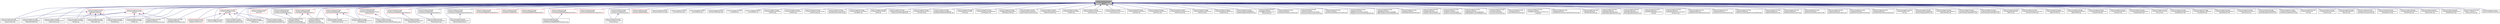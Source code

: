 digraph "/root/scrimmage/scrimmage/include/scrimmage/math/State.h"
{
 // LATEX_PDF_SIZE
  edge [fontname="Helvetica",fontsize="10",labelfontname="Helvetica",labelfontsize="10"];
  node [fontname="Helvetica",fontsize="10",shape=record];
  Node1 [label="/root/scrimmage/scrimmage\l/include/scrimmage/math\l/State.h",height=0.2,width=0.4,color="black", fillcolor="grey75", style="filled", fontcolor="black",tooltip="Brief file description."];
  Node1 -> Node2 [dir="back",color="midnightblue",fontsize="10",style="solid",fontname="Helvetica"];
  Node2 [label="/root/scrimmage/scrimmage\l/include/scrimmage/common\l/Shape.h",height=0.2,width=0.4,color="red", fillcolor="white", style="filled",URL="$Shape_8h.html",tooltip="Brief file description."];
  Node2 -> Node4 [dir="back",color="midnightblue",fontsize="10",style="solid",fontname="Helvetica"];
  Node4 [label="/root/scrimmage/scrimmage\l/src/plugins/autonomy/AvoidEntity\lMS/AvoidEntityMS.cpp",height=0.2,width=0.4,color="black", fillcolor="white", style="filled",URL="$AvoidEntityMS_8cpp.html",tooltip="Brief file description."];
  Node2 -> Node5 [dir="back",color="midnightblue",fontsize="10",style="solid",fontname="Helvetica"];
  Node5 [label="/root/scrimmage/scrimmage\l/src/plugins/autonomy/MotorSchemas\l/MotorSchemas.cpp",height=0.2,width=0.4,color="black", fillcolor="white", style="filled",URL="$MotorSchemas_8cpp.html",tooltip="Brief file description."];
  Node2 -> Node6 [dir="back",color="midnightblue",fontsize="10",style="solid",fontname="Helvetica"];
  Node6 [label="/root/scrimmage/scrimmage\l/src/plugins/autonomy/Straight\l/Straight.cpp",height=0.2,width=0.4,color="black", fillcolor="white", style="filled",URL="$Straight_8cpp.html",tooltip="Brief file description."];
  Node2 -> Node7 [dir="back",color="midnightblue",fontsize="10",style="solid",fontname="Helvetica"];
  Node7 [label="/root/scrimmage/scrimmage\l/src/plugins/autonomy/TrailMS\l/TrailMS.cpp",height=0.2,width=0.4,color="black", fillcolor="white", style="filled",URL="$TrailMS_8cpp.html",tooltip="Brief file description."];
  Node2 -> Node8 [dir="back",color="midnightblue",fontsize="10",style="solid",fontname="Helvetica"];
  Node8 [label="/root/scrimmage/scrimmage\l/src/plugins/interaction\l/BulletCollision/BulletCollision.cpp",height=0.2,width=0.4,color="black", fillcolor="white", style="filled",URL="$BulletCollision_8cpp.html",tooltip="Brief file description."];
  Node2 -> Node9 [dir="back",color="midnightblue",fontsize="10",style="solid",fontname="Helvetica"];
  Node9 [label="/root/scrimmage/scrimmage\l/src/plugins/interaction\l/ROSShapeViz/ROSShapeViz.cpp",height=0.2,width=0.4,color="black", fillcolor="white", style="filled",URL="$ROSShapeViz_8cpp.html",tooltip="Brief file description."];
  Node1 -> Node10 [dir="back",color="midnightblue",fontsize="10",style="solid",fontname="Helvetica"];
  Node10 [label="/root/scrimmage/scrimmage\l/include/scrimmage/common\l/Waypoint.h",height=0.2,width=0.4,color="red", fillcolor="white", style="filled",URL="$Waypoint_8h.html",tooltip="Brief file description."];
  Node10 -> Node11 [dir="back",color="midnightblue",fontsize="10",style="solid",fontname="Helvetica"];
  Node11 [label="/root/scrimmage/scrimmage\l/include/scrimmage/common\l/WaypointListProcessor.h",height=0.2,width=0.4,color="red", fillcolor="white", style="filled",URL="$WaypointListProcessor_8h.html",tooltip="Brief file description."];
  Node10 -> Node24 [dir="back",color="midnightblue",fontsize="10",style="solid",fontname="Helvetica"];
  Node24 [label="/root/scrimmage/scrimmage\l/src/common/Waypoint.cpp",height=0.2,width=0.4,color="black", fillcolor="white", style="filled",URL="$Waypoint_8cpp.html",tooltip="Brief file description."];
  Node10 -> Node22 [dir="back",color="midnightblue",fontsize="10",style="solid",fontname="Helvetica"];
  Node22 [label="/root/scrimmage/scrimmage\l/src/plugins/autonomy/Boundary\lDefense/BoundaryDefense.cpp",height=0.2,width=0.4,color="black", fillcolor="white", style="filled",URL="$BoundaryDefense_8cpp.html",tooltip="Brief file description."];
  Node10 -> Node23 [dir="back",color="midnightblue",fontsize="10",style="solid",fontname="Helvetica"];
  Node23 [label="/root/scrimmage/scrimmage\l/src/plugins/autonomy/TakeFlag\l/TakeFlag.cpp",height=0.2,width=0.4,color="black", fillcolor="white", style="filled",URL="$TakeFlag_8cpp.html",tooltip="Brief file description."];
  Node10 -> Node21 [dir="back",color="midnightblue",fontsize="10",style="solid",fontname="Helvetica"];
  Node21 [label="/root/scrimmage/scrimmage\l/src/plugins/autonomy/Waypoint\lGenerator/WaypointGenerator.cpp",height=0.2,width=0.4,color="black", fillcolor="white", style="filled",URL="$WaypointGenerator_8cpp.html",tooltip="Brief file description."];
  Node1 -> Node11 [dir="back",color="midnightblue",fontsize="10",style="solid",fontname="Helvetica"];
  Node1 -> Node25 [dir="back",color="midnightblue",fontsize="10",style="solid",fontname="Helvetica"];
  Node25 [label="/root/scrimmage/scrimmage\l/include/scrimmage/entity\l/External.h",height=0.2,width=0.4,color="red", fillcolor="white", style="filled",URL="$External_8h.html",tooltip="Brief file description."];
  Node1 -> Node27 [dir="back",color="midnightblue",fontsize="10",style="solid",fontname="Helvetica"];
  Node27 [label="/root/scrimmage/scrimmage\l/include/scrimmage/math\l/StateWithCovariance.h",height=0.2,width=0.4,color="red", fillcolor="white", style="filled",URL="$StateWithCovariance_8h.html",tooltip="Brief file description."];
  Node27 -> Node6 [dir="back",color="midnightblue",fontsize="10",style="solid",fontname="Helvetica"];
  Node27 -> Node29 [dir="back",color="midnightblue",fontsize="10",style="solid",fontname="Helvetica"];
  Node29 [label="/root/scrimmage/scrimmage\l/src/plugins/sensor/NoisyContacts\l/NoisyContacts.cpp",height=0.2,width=0.4,color="black", fillcolor="white", style="filled",URL="$NoisyContacts_8cpp.html",tooltip="Brief file description."];
  Node27 -> Node30 [dir="back",color="midnightblue",fontsize="10",style="solid",fontname="Helvetica"];
  Node30 [label="/root/scrimmage/scrimmage\l/src/plugins/sensor/NoisyState\l/NoisyState.cpp",height=0.2,width=0.4,color="black", fillcolor="white", style="filled",URL="$NoisyState_8cpp.html",tooltip="Brief file description."];
  Node27 -> Node31 [dir="back",color="midnightblue",fontsize="10",style="solid",fontname="Helvetica"];
  Node31 [label="/root/scrimmage/scrimmage\l/src/plugins/sensor/SimpleINS\l/SimpleINS.cpp",height=0.2,width=0.4,color="black", fillcolor="white", style="filled",URL="$SimpleINS_8cpp.html",tooltip="Brief file description."];
  Node1 -> Node32 [dir="back",color="midnightblue",fontsize="10",style="solid",fontname="Helvetica"];
  Node32 [label="/root/scrimmage/scrimmage\l/include/scrimmage/plugins\l/autonomy/ArduPilot/PwmState.h",height=0.2,width=0.4,color="black", fillcolor="white", style="filled",URL="$PwmState_8h.html",tooltip="Brief file description."];
  Node32 -> Node33 [dir="back",color="midnightblue",fontsize="10",style="solid",fontname="Helvetica"];
  Node33 [label="/root/scrimmage/scrimmage\l/src/plugins/controller\l/MultirotorControllerOmega\l/MultirotorControllerOmega.cpp",height=0.2,width=0.4,color="black", fillcolor="white", style="filled",URL="$MultirotorControllerOmega_8cpp.html",tooltip="Brief file description."];
  Node1 -> Node34 [dir="back",color="midnightblue",fontsize="10",style="solid",fontname="Helvetica"];
  Node34 [label="/root/scrimmage/scrimmage\l/include/scrimmage/plugins\l/autonomy/MOOSAutonomy/MOOSNode.h",height=0.2,width=0.4,color="red", fillcolor="white", style="filled",URL="$MOOSNode_8h.html",tooltip="Brief file description."];
  Node34 -> Node36 [dir="back",color="midnightblue",fontsize="10",style="solid",fontname="Helvetica"];
  Node36 [label="/root/scrimmage/scrimmage\l/src/plugins/autonomy/MOOSAutonomy\l/MOOSAutonomy.cpp",height=0.2,width=0.4,color="black", fillcolor="white", style="filled",URL="$MOOSAutonomy_8cpp.html",tooltip="Brief file description."];
  Node34 -> Node37 [dir="back",color="midnightblue",fontsize="10",style="solid",fontname="Helvetica"];
  Node37 [label="/root/scrimmage/scrimmage\l/src/plugins/autonomy/MOOSAutonomy\l/MOOSNode.cpp",height=0.2,width=0.4,color="black", fillcolor="white", style="filled",URL="$MOOSNode_8cpp.html",tooltip="Brief file description."];
  Node1 -> Node38 [dir="back",color="midnightblue",fontsize="10",style="solid",fontname="Helvetica"];
  Node38 [label="/root/scrimmage/scrimmage\l/include/scrimmage/plugins\l/autonomy/TrajectoryRecordPlayback\l/TrajectoryPoint.h",height=0.2,width=0.4,color="red", fillcolor="white", style="filled",URL="$TrajectoryPoint_8h.html",tooltip="Brief file description."];
  Node38 -> Node40 [dir="back",color="midnightblue",fontsize="10",style="solid",fontname="Helvetica"];
  Node40 [label="/root/scrimmage/scrimmage\l/src/plugins/autonomy/Trajectory\lRecordPlayback/TrajectoryRecordPlayback.cpp",height=0.2,width=0.4,color="black", fillcolor="white", style="filled",URL="$TrajectoryRecordPlayback_8cpp.html",tooltip="Brief file description."];
  Node1 -> Node41 [dir="back",color="midnightblue",fontsize="10",style="solid",fontname="Helvetica"];
  Node41 [label="/root/scrimmage/scrimmage\l/include/scrimmage/plugins\l/motion/DoubleIntegrator/DoubleIntegrator.h",height=0.2,width=0.4,color="red", fillcolor="white", style="filled",URL="$DoubleIntegrator_8h.html",tooltip="Brief file description."];
  Node41 -> Node46 [dir="back",color="midnightblue",fontsize="10",style="solid",fontname="Helvetica"];
  Node46 [label="/root/scrimmage/scrimmage\l/src/plugins/motion/DoubleIntegrator\l/DoubleIntegrator.cpp",height=0.2,width=0.4,color="black", fillcolor="white", style="filled",URL="$DoubleIntegrator_8cpp.html",tooltip="Brief file description."];
  Node1 -> Node47 [dir="back",color="midnightblue",fontsize="10",style="solid",fontname="Helvetica"];
  Node47 [label="/root/scrimmage/scrimmage\l/include/scrimmage/plugins\l/motion/DubinsAirplane/DubinsAirplane.h",height=0.2,width=0.4,color="black", fillcolor="white", style="filled",URL="$DubinsAirplane_8h.html",tooltip="Brief file description."];
  Node47 -> Node48 [dir="back",color="midnightblue",fontsize="10",style="solid",fontname="Helvetica"];
  Node48 [label="/root/scrimmage/scrimmage\l/src/plugins/motion/DubinsAirplane\l/DubinsAirplane.cpp",height=0.2,width=0.4,color="black", fillcolor="white", style="filled",URL="$DubinsAirplane_8cpp.html",tooltip="Brief file description."];
  Node1 -> Node49 [dir="back",color="midnightblue",fontsize="10",style="solid",fontname="Helvetica"];
  Node49 [label="/root/scrimmage/scrimmage\l/include/scrimmage/plugins\l/motion/DubinsAirplane3D/DubinsAirplane3D.h",height=0.2,width=0.4,color="black", fillcolor="white", style="filled",URL="$DubinsAirplane3D_8h.html",tooltip="Brief file description."];
  Node49 -> Node50 [dir="back",color="midnightblue",fontsize="10",style="solid",fontname="Helvetica"];
  Node50 [label="/root/scrimmage/scrimmage\l/src/plugins/motion/DubinsAirplane3\lD/DubinsAirplane3D.cpp",height=0.2,width=0.4,color="black", fillcolor="white", style="filled",URL="$DubinsAirplane3D_8cpp.html",tooltip="Brief file description."];
  Node1 -> Node51 [dir="back",color="midnightblue",fontsize="10",style="solid",fontname="Helvetica"];
  Node51 [label="/root/scrimmage/scrimmage\l/include/scrimmage/plugins\l/motion/FixedWing6DOF/FixedWing6DOF.h",height=0.2,width=0.4,color="red", fillcolor="white", style="filled",URL="$FixedWing6DOF_8h.html",tooltip="Brief file description."];
  Node1 -> Node56 [dir="back",color="midnightblue",fontsize="10",style="solid",fontname="Helvetica"];
  Node56 [label="/root/scrimmage/scrimmage\l/include/scrimmage/plugins\l/motion/Multirotor/Multirotor.h",height=0.2,width=0.4,color="red", fillcolor="white", style="filled",URL="$Multirotor_8h.html",tooltip="Brief file description."];
  Node1 -> Node61 [dir="back",color="midnightblue",fontsize="10",style="solid",fontname="Helvetica"];
  Node61 [label="/root/scrimmage/scrimmage\l/include/scrimmage/plugins\l/motion/Multirotor/MultirotorState.h",height=0.2,width=0.4,color="red", fillcolor="white", style="filled",URL="$MultirotorState_8h.html",tooltip="Brief file description."];
  Node61 -> Node33 [dir="back",color="midnightblue",fontsize="10",style="solid",fontname="Helvetica"];
  Node61 -> Node58 [dir="back",color="midnightblue",fontsize="10",style="solid",fontname="Helvetica"];
  Node58 [label="/root/scrimmage/scrimmage\l/src/plugins/controller\l/MultirotorControllerPID\l/MultirotorControllerPID.cpp",height=0.2,width=0.4,color="black", fillcolor="white", style="filled",URL="$MultirotorControllerPID_8cpp.html",tooltip="Brief file description."];
  Node1 -> Node62 [dir="back",color="midnightblue",fontsize="10",style="solid",fontname="Helvetica"];
  Node62 [label="/root/scrimmage/scrimmage\l/include/scrimmage/plugins\l/motion/RigidBody6DOF/RigidBody6DOF.h",height=0.2,width=0.4,color="red", fillcolor="white", style="filled",URL="$RigidBody6DOF_8h.html",tooltip="Brief file description."];
  Node1 -> Node68 [dir="back",color="midnightblue",fontsize="10",style="solid",fontname="Helvetica"];
  Node68 [label="/root/scrimmage/scrimmage\l/include/scrimmage/plugins\l/motion/RigidBody6DOF/RigidBody6DOFState.h",height=0.2,width=0.4,color="red", fillcolor="white", style="filled",URL="$RigidBody6DOFState_8h.html",tooltip="Brief file description."];
  Node68 -> Node71 [dir="back",color="midnightblue",fontsize="10",style="solid",fontname="Helvetica"];
  Node71 [label="/root/scrimmage/scrimmage\l/src/plugins/sensor/RigidBody6\lDOFStateSensor/RigidBody6DOFStateSensor.cpp",height=0.2,width=0.4,color="black", fillcolor="white", style="filled",URL="$RigidBody6DOFStateSensor_8cpp.html",tooltip="Brief file description."];
  Node1 -> Node72 [dir="back",color="midnightblue",fontsize="10",style="solid",fontname="Helvetica"];
  Node72 [label="/root/scrimmage/scrimmage\l/include/scrimmage/plugins\l/motion/SimpleQuadrotor/SimpleQuadrotor.h",height=0.2,width=0.4,color="red", fillcolor="white", style="filled",URL="$SimpleQuadrotor_8h.html",tooltip="Brief file description."];
  Node1 -> Node76 [dir="back",color="midnightblue",fontsize="10",style="solid",fontname="Helvetica"];
  Node76 [label="/root/scrimmage/scrimmage\l/include/scrimmage/plugins\l/motion/Unicycle3D/Unicycle3D.h",height=0.2,width=0.4,color="black", fillcolor="white", style="filled",URL="$Unicycle3D_8h.html",tooltip="Brief file description."];
  Node76 -> Node77 [dir="back",color="midnightblue",fontsize="10",style="solid",fontname="Helvetica"];
  Node77 [label="/root/scrimmage/scrimmage\l/src/plugins/motion/Unicycle3D\l/Unicycle3D.cpp",height=0.2,width=0.4,color="black", fillcolor="white", style="filled",URL="$Unicycle3D_8cpp.html",tooltip="Brief file description."];
  Node1 -> Node78 [dir="back",color="midnightblue",fontsize="10",style="solid",fontname="Helvetica"];
  Node78 [label="/root/scrimmage/scrimmage\l/include/scrimmage/plugins\l/motion/UUV6DOF/UUV6DOF.h",height=0.2,width=0.4,color="red", fillcolor="white", style="filled",URL="$UUV6DOF_8h.html",tooltip="Brief file description."];
  Node1 -> Node80 [dir="back",color="midnightblue",fontsize="10",style="solid",fontname="Helvetica"];
  Node80 [label="/root/scrimmage/scrimmage\l/src/autonomy/Autonomy.cpp",height=0.2,width=0.4,color="black", fillcolor="white", style="filled",URL="$Autonomy_8cpp.html",tooltip="Brief file description."];
  Node1 -> Node24 [dir="back",color="midnightblue",fontsize="10",style="solid",fontname="Helvetica"];
  Node1 -> Node81 [dir="back",color="midnightblue",fontsize="10",style="solid",fontname="Helvetica"];
  Node81 [label="/root/scrimmage/scrimmage\l/src/entity/Contact.cpp",height=0.2,width=0.4,color="black", fillcolor="white", style="filled",URL="$Contact_8cpp.html",tooltip="Brief file description."];
  Node1 -> Node82 [dir="back",color="midnightblue",fontsize="10",style="solid",fontname="Helvetica"];
  Node82 [label="/root/scrimmage/scrimmage\l/src/entity/Entity.cpp",height=0.2,width=0.4,color="black", fillcolor="white", style="filled",URL="$Entity_8cpp.html",tooltip="Brief file description."];
  Node1 -> Node83 [dir="back",color="midnightblue",fontsize="10",style="solid",fontname="Helvetica"];
  Node83 [label="/root/scrimmage/scrimmage\l/src/entity/EntityPlugin.cpp",height=0.2,width=0.4,color="black", fillcolor="white", style="filled",URL="$EntityPlugin_8cpp.html",tooltip="Brief file description."];
  Node1 -> Node84 [dir="back",color="midnightblue",fontsize="10",style="solid",fontname="Helvetica"];
  Node84 [label="/root/scrimmage/scrimmage\l/src/log/Log.cpp",height=0.2,width=0.4,color="black", fillcolor="white", style="filled",URL="$Log_8cpp.html",tooltip="Brief file description."];
  Node1 -> Node85 [dir="back",color="midnightblue",fontsize="10",style="solid",fontname="Helvetica"];
  Node85 [label="/root/scrimmage/scrimmage\l/src/math/State.cpp",height=0.2,width=0.4,color="black", fillcolor="white", style="filled",URL="$State_8cpp.html",tooltip="Brief file description."];
  Node1 -> Node86 [dir="back",color="midnightblue",fontsize="10",style="solid",fontname="Helvetica"];
  Node86 [label="/root/scrimmage/scrimmage\l/src/plugins/autonomy/APITester\l/APITester.cpp",height=0.2,width=0.4,color="black", fillcolor="white", style="filled",URL="$APITester_8cpp.html",tooltip="Brief file description."];
  Node1 -> Node70 [dir="back",color="midnightblue",fontsize="10",style="solid",fontname="Helvetica"];
  Node70 [label="/root/scrimmage/scrimmage\l/src/plugins/autonomy/ArduPilot\l/ArduPilot.cpp",height=0.2,width=0.4,color="black", fillcolor="white", style="filled",URL="$ArduPilot_8cpp.html",tooltip="Class to interface with ArduPilot SIL executable."];
  Node1 -> Node87 [dir="back",color="midnightblue",fontsize="10",style="solid",fontname="Helvetica"];
  Node87 [label="/root/scrimmage/scrimmage\l/src/plugins/autonomy/AuctionAssign\l/AuctionAssign.cpp",height=0.2,width=0.4,color="black", fillcolor="white", style="filled",URL="$AuctionAssign_8cpp.html",tooltip="Brief file description."];
  Node1 -> Node88 [dir="back",color="midnightblue",fontsize="10",style="solid",fontname="Helvetica"];
  Node88 [label="/root/scrimmage/scrimmage\l/src/plugins/autonomy/Autonomy\lExecutor/AutonomyExecutor.cpp",height=0.2,width=0.4,color="black", fillcolor="white", style="filled",URL="$AutonomyExecutor_8cpp.html",tooltip="Brief file description."];
  Node1 -> Node4 [dir="back",color="midnightblue",fontsize="10",style="solid",fontname="Helvetica"];
  Node1 -> Node89 [dir="back",color="midnightblue",fontsize="10",style="solid",fontname="Helvetica"];
  Node89 [label="/root/scrimmage/scrimmage\l/src/plugins/autonomy/AvoidWalls\l/AvoidWalls.cpp",height=0.2,width=0.4,color="black", fillcolor="white", style="filled",URL="$AvoidWalls_8cpp.html",tooltip="Brief file description."];
  Node1 -> Node90 [dir="back",color="midnightblue",fontsize="10",style="solid",fontname="Helvetica"];
  Node90 [label="/root/scrimmage/scrimmage\l/src/plugins/autonomy/Boids\l/Boids.cpp",height=0.2,width=0.4,color="black", fillcolor="white", style="filled",URL="$Boids_8cpp.html",tooltip="Brief file description."];
  Node1 -> Node22 [dir="back",color="midnightblue",fontsize="10",style="solid",fontname="Helvetica"];
  Node1 -> Node91 [dir="back",color="midnightblue",fontsize="10",style="solid",fontname="Helvetica"];
  Node91 [label="/root/scrimmage/scrimmage\l/src/plugins/autonomy/CommandString\lRelay/CommandStringRelay.cpp",height=0.2,width=0.4,color="black", fillcolor="white", style="filled",URL="$CommandStringRelay_8cpp.html",tooltip="Brief file description."];
  Node1 -> Node92 [dir="back",color="midnightblue",fontsize="10",style="solid",fontname="Helvetica"];
  Node92 [label="/root/scrimmage/scrimmage\l/src/plugins/autonomy/Control3\lD/Control3D.cpp",height=0.2,width=0.4,color="black", fillcolor="white", style="filled",URL="$Control3D_8cpp.html",tooltip="Brief file description."];
  Node1 -> Node93 [dir="back",color="midnightblue",fontsize="10",style="solid",fontname="Helvetica"];
  Node93 [label="/root/scrimmage/scrimmage\l/src/plugins/autonomy/FlightGear\lMultiplayer/FlightGearMultiplayer.cpp",height=0.2,width=0.4,color="black", fillcolor="white", style="filled",URL="$FlightGearMultiplayer_8cpp.html",tooltip="Brief file description."];
  Node1 -> Node94 [dir="back",color="midnightblue",fontsize="10",style="solid",fontname="Helvetica"];
  Node94 [label="/root/scrimmage/scrimmage\l/src/plugins/autonomy/follow\l/Follow.cpp",height=0.2,width=0.4,color="black", fillcolor="white", style="filled",URL="$Follow_8cpp.html",tooltip="Brief file description."];
  Node1 -> Node19 [dir="back",color="midnightblue",fontsize="10",style="solid",fontname="Helvetica"];
  Node19 [label="/root/scrimmage/scrimmage\l/src/plugins/autonomy/GoToWaypoint\l/GoToWaypoint.cpp",height=0.2,width=0.4,color="black", fillcolor="white", style="filled",URL="$GoToWaypoint_8cpp.html",tooltip="Brief file description."];
  Node1 -> Node95 [dir="back",color="midnightblue",fontsize="10",style="solid",fontname="Helvetica"];
  Node95 [label="/root/scrimmage/scrimmage\l/src/plugins/autonomy/Graphviz\lFSM/GraphvizFSM.cpp",height=0.2,width=0.4,color="black", fillcolor="white", style="filled",URL="$GraphvizFSM_8cpp.html",tooltip="Brief file description."];
  Node1 -> Node96 [dir="back",color="midnightblue",fontsize="10",style="solid",fontname="Helvetica"];
  Node96 [label="/root/scrimmage/scrimmage\l/src/plugins/autonomy/Joystick\lAutonomy/JoystickAutonomy.cpp",height=0.2,width=0.4,color="black", fillcolor="white", style="filled",URL="$JoystickAutonomy_8cpp.html",tooltip="Brief file description."];
  Node1 -> Node36 [dir="back",color="midnightblue",fontsize="10",style="solid",fontname="Helvetica"];
  Node1 -> Node37 [dir="back",color="midnightblue",fontsize="10",style="solid",fontname="Helvetica"];
  Node1 -> Node5 [dir="back",color="midnightblue",fontsize="10",style="solid",fontname="Helvetica"];
  Node1 -> Node14 [dir="back",color="midnightblue",fontsize="10",style="solid",fontname="Helvetica"];
  Node14 [label="/root/scrimmage/scrimmage\l/src/plugins/autonomy/MoveToGoal\lMS/MoveToGoalMS.cpp",height=0.2,width=0.4,color="black", fillcolor="white", style="filled",URL="$MoveToGoalMS_8cpp.html",tooltip="Brief file description."];
  Node1 -> Node97 [dir="back",color="midnightblue",fontsize="10",style="solid",fontname="Helvetica"];
  Node97 [label="/root/scrimmage/scrimmage\l/src/plugins/autonomy/Predator\l/Predator.cpp",height=0.2,width=0.4,color="black", fillcolor="white", style="filled",URL="$Predator_8cpp.html",tooltip="Brief file description."];
  Node1 -> Node98 [dir="back",color="midnightblue",fontsize="10",style="solid",fontname="Helvetica"];
  Node98 [label="/root/scrimmage/scrimmage\l/src/plugins/autonomy/PyAutonomy\l/PyAutonomy.cpp",height=0.2,width=0.4,color="black", fillcolor="white", style="filled",URL="$PyAutonomy_8cpp.html",tooltip="Brief file description."];
  Node1 -> Node99 [dir="back",color="midnightblue",fontsize="10",style="solid",fontname="Helvetica"];
  Node99 [label="/root/scrimmage/scrimmage\l/src/plugins/autonomy/RLConsensus\l/RLConsensus.cpp",height=0.2,width=0.4,color="black", fillcolor="white", style="filled",URL="$RLConsensus_8cpp.html",tooltip="Brief file description."];
  Node1 -> Node100 [dir="back",color="midnightblue",fontsize="10",style="solid",fontname="Helvetica"];
  Node100 [label="/root/scrimmage/scrimmage\l/src/plugins/autonomy/RLSimple\l/RLSimple.cpp",height=0.2,width=0.4,color="black", fillcolor="white", style="filled",URL="$RLSimple_8cpp.html",tooltip="Brief file description."];
  Node1 -> Node101 [dir="back",color="midnightblue",fontsize="10",style="solid",fontname="Helvetica"];
  Node101 [label="/root/scrimmage/scrimmage\l/src/plugins/autonomy/ROSAirSim\l/ROSAirSim.cpp",height=0.2,width=0.4,color="black", fillcolor="white", style="filled",URL="$ROSAirSim_8cpp.html",tooltip="Receives AirSim data as SCRIMMAGE messages and publishes them as ROS messages."];
  Node1 -> Node102 [dir="back",color="midnightblue",fontsize="10",style="solid",fontname="Helvetica"];
  Node102 [label="/root/scrimmage/scrimmage\l/src/plugins/autonomy/ROSAutonomy\l/ROSAutonomy.cpp",height=0.2,width=0.4,color="black", fillcolor="white", style="filled",URL="$ROSAutonomy_8cpp.html",tooltip="Brief file description."];
  Node1 -> Node103 [dir="back",color="midnightblue",fontsize="10",style="solid",fontname="Helvetica"];
  Node103 [label="/root/scrimmage/scrimmage\l/src/plugins/autonomy/ROSControl\l/ROSControl.cpp",height=0.2,width=0.4,color="black", fillcolor="white", style="filled",URL="$ROSControl_8cpp.html",tooltip="Brief file description."];
  Node1 -> Node104 [dir="back",color="midnightblue",fontsize="10",style="solid",fontname="Helvetica"];
  Node104 [label="/root/scrimmage/scrimmage\l/src/plugins/autonomy/ShapeDraw\l/ShapeDraw.cpp",height=0.2,width=0.4,color="black", fillcolor="white", style="filled",URL="$ShapeDraw_8cpp.html",tooltip="Brief file description."];
  Node1 -> Node6 [dir="back",color="midnightblue",fontsize="10",style="solid",fontname="Helvetica"];
  Node1 -> Node23 [dir="back",color="midnightblue",fontsize="10",style="solid",fontname="Helvetica"];
  Node1 -> Node7 [dir="back",color="midnightblue",fontsize="10",style="solid",fontname="Helvetica"];
  Node1 -> Node40 [dir="back",color="midnightblue",fontsize="10",style="solid",fontname="Helvetica"];
  Node1 -> Node16 [dir="back",color="midnightblue",fontsize="10",style="solid",fontname="Helvetica"];
  Node16 [label="/root/scrimmage/scrimmage\l/src/plugins/autonomy/Waypoint\lDispatcher/WaypointDispatcher.cpp",height=0.2,width=0.4,color="black", fillcolor="white", style="filled",URL="$WaypointDispatcher_8cpp.html",tooltip="Brief file description."];
  Node1 -> Node21 [dir="back",color="midnightblue",fontsize="10",style="solid",fontname="Helvetica"];
  Node1 -> Node105 [dir="back",color="midnightblue",fontsize="10",style="solid",fontname="Helvetica"];
  Node105 [label="/root/scrimmage/scrimmage\l/src/plugins/controller\l/AircraftPIDController/Aircraft\lPIDController.cpp",height=0.2,width=0.4,color="black", fillcolor="white", style="filled",URL="$AircraftPIDController_8cpp.html",tooltip="Brief file description."];
  Node1 -> Node106 [dir="back",color="midnightblue",fontsize="10",style="solid",fontname="Helvetica"];
  Node106 [label="/root/scrimmage/scrimmage\l/src/plugins/controller\l/DirectController/DirectController.cpp",height=0.2,width=0.4,color="black", fillcolor="white", style="filled",URL="$DirectController_8cpp.html",tooltip="Brief file description."];
  Node1 -> Node107 [dir="back",color="midnightblue",fontsize="10",style="solid",fontname="Helvetica"];
  Node107 [label="/root/scrimmage/scrimmage\l/src/plugins/controller\l/HarmonicOscillatorConstController\l/HarmonicOscillatorConstController.cpp",height=0.2,width=0.4,color="black", fillcolor="white", style="filled",URL="$HarmonicOscillatorConstController_8cpp.html",tooltip="Brief file description."];
  Node1 -> Node108 [dir="back",color="midnightblue",fontsize="10",style="solid",fontname="Helvetica"];
  Node108 [label="/root/scrimmage/scrimmage\l/src/plugins/controller\l/JoystickController/JoystickController.cpp",height=0.2,width=0.4,color="black", fillcolor="white", style="filled",URL="$JoystickController_8cpp.html",tooltip="Brief file description."];
  Node1 -> Node109 [dir="back",color="midnightblue",fontsize="10",style="solid",fontname="Helvetica"];
  Node109 [label="/root/scrimmage/scrimmage\l/src/plugins/controller\l/JSBSimControlControllerHeading\lPID/JSBSimControlControllerHeadingPID.cpp",height=0.2,width=0.4,color="black", fillcolor="white", style="filled",URL="$JSBSimControlControllerHeadingPID_8cpp.html",tooltip="Brief file description."];
  Node1 -> Node110 [dir="back",color="midnightblue",fontsize="10",style="solid",fontname="Helvetica"];
  Node110 [label="/root/scrimmage/scrimmage\l/src/plugins/controller\l/JSBSimModelControllerHeadingPID\l/JSBSimModelControllerHeadingPID.cpp",height=0.2,width=0.4,color="black", fillcolor="white", style="filled",URL="$JSBSimModelControllerHeadingPID_8cpp.html",tooltip="Brief file description."];
  Node1 -> Node111 [dir="back",color="midnightblue",fontsize="10",style="solid",fontname="Helvetica"];
  Node111 [label="/root/scrimmage/scrimmage\l/src/plugins/controller\l/MotionBattery/MotionBattery.cpp",height=0.2,width=0.4,color="black", fillcolor="white", style="filled",URL="$MotionBattery_8cpp.html",tooltip="Brief file description."];
  Node1 -> Node33 [dir="back",color="midnightblue",fontsize="10",style="solid",fontname="Helvetica"];
  Node1 -> Node58 [dir="back",color="midnightblue",fontsize="10",style="solid",fontname="Helvetica"];
  Node1 -> Node112 [dir="back",color="midnightblue",fontsize="10",style="solid",fontname="Helvetica"];
  Node112 [label="/root/scrimmage/scrimmage\l/src/plugins/controller\l/SimpleAircraftControllerPID\l/SimpleAircraftControllerPID.cpp",height=0.2,width=0.4,color="black", fillcolor="white", style="filled",URL="$SimpleAircraftControllerPID_8cpp.html",tooltip="Brief file description."];
  Node1 -> Node113 [dir="back",color="midnightblue",fontsize="10",style="solid",fontname="Helvetica"];
  Node113 [label="/root/scrimmage/scrimmage\l/src/plugins/controller\l/SimpleCarControllerHeading\l/SimpleCarControllerHeading.cpp",height=0.2,width=0.4,color="black", fillcolor="white", style="filled",URL="$SimpleCarControllerHeading_8cpp.html",tooltip="Brief file description."];
  Node1 -> Node114 [dir="back",color="midnightblue",fontsize="10",style="solid",fontname="Helvetica"];
  Node114 [label="/root/scrimmage/scrimmage\l/src/plugins/controller\l/SingleIntegratorControllerWaypoint\l/SingleIntegratorControllerWaypoint.cpp",height=0.2,width=0.4,color="black", fillcolor="white", style="filled",URL="$SingleIntegratorControllerWaypoint_8cpp.html",tooltip="Brief file description."];
  Node1 -> Node115 [dir="back",color="midnightblue",fontsize="10",style="solid",fontname="Helvetica"];
  Node115 [label="/root/scrimmage/scrimmage\l/src/plugins/controller\l/UnicycleControllerPoint\l/UnicycleControllerPoint.cpp",height=0.2,width=0.4,color="black", fillcolor="white", style="filled",URL="$UnicycleControllerPoint_8cpp.html",tooltip="Brief file description."];
  Node1 -> Node116 [dir="back",color="midnightblue",fontsize="10",style="solid",fontname="Helvetica"];
  Node116 [label="/root/scrimmage/scrimmage\l/src/plugins/controller\l/UnicyclePID/UnicyclePID.cpp",height=0.2,width=0.4,color="black", fillcolor="white", style="filled",URL="$UnicyclePID_8cpp.html",tooltip="Brief file description."];
  Node1 -> Node117 [dir="back",color="midnightblue",fontsize="10",style="solid",fontname="Helvetica"];
  Node117 [label="/root/scrimmage/scrimmage\l/src/plugins/controller\l/UUV6DOFLinearEnergy/UUV6DOFLinear\lEnergy.cpp",height=0.2,width=0.4,color="black", fillcolor="white", style="filled",URL="$UUV6DOFLinearEnergy_8cpp.html",tooltip="Brief file description."];
  Node1 -> Node118 [dir="back",color="midnightblue",fontsize="10",style="solid",fontname="Helvetica"];
  Node118 [label="/root/scrimmage/scrimmage\l/src/plugins/controller\l/UUV6DOFPIDController/UUV6DOFPIDController.cpp",height=0.2,width=0.4,color="black", fillcolor="white", style="filled",URL="$UUV6DOFPIDController_8cpp.html",tooltip="Brief file description."];
  Node1 -> Node119 [dir="back",color="midnightblue",fontsize="10",style="solid",fontname="Helvetica"];
  Node119 [label="/root/scrimmage/scrimmage\l/src/plugins/interaction\l/Boundary/Boundary.cpp",height=0.2,width=0.4,color="black", fillcolor="white", style="filled",URL="$Boundary_8cpp.html",tooltip="Brief file description."];
  Node1 -> Node8 [dir="back",color="midnightblue",fontsize="10",style="solid",fontname="Helvetica"];
  Node1 -> Node120 [dir="back",color="midnightblue",fontsize="10",style="solid",fontname="Helvetica"];
  Node120 [label="/root/scrimmage/scrimmage\l/src/plugins/interaction\l/CaptureInBoundaryInteraction\l/CaptureInBoundaryInteraction.cpp",height=0.2,width=0.4,color="black", fillcolor="white", style="filled",URL="$CaptureInBoundaryInteraction_8cpp.html",tooltip="Brief file description."];
  Node1 -> Node121 [dir="back",color="midnightblue",fontsize="10",style="solid",fontname="Helvetica"];
  Node121 [label="/root/scrimmage/scrimmage\l/src/plugins/interaction\l/EnforceBoundaryInteraction\l/EnforceBoundaryInteraction.cpp",height=0.2,width=0.4,color="black", fillcolor="white", style="filled",URL="$EnforceBoundaryInteraction_8cpp.html",tooltip="Brief file description."];
  Node1 -> Node122 [dir="back",color="midnightblue",fontsize="10",style="solid",fontname="Helvetica"];
  Node122 [label="/root/scrimmage/scrimmage\l/src/plugins/interaction\l/ExternalForceField/ExternalForce\lField.cpp",height=0.2,width=0.4,color="black", fillcolor="white", style="filled",URL="$ExternalForceField_8cpp.html",tooltip="Brief file description."];
  Node1 -> Node123 [dir="back",color="midnightblue",fontsize="10",style="solid",fontname="Helvetica"];
  Node123 [label="/root/scrimmage/scrimmage\l/src/plugins/interaction\l/FlagCaptureInteraction/FlagCapture\lInteraction.cpp",height=0.2,width=0.4,color="black", fillcolor="white", style="filled",URL="$FlagCaptureInteraction_8cpp.html",tooltip="Brief file description."];
  Node1 -> Node124 [dir="back",color="midnightblue",fontsize="10",style="solid",fontname="Helvetica"];
  Node124 [label="/root/scrimmage/scrimmage\l/src/plugins/interaction\l/GraphInteraction/GraphInteraction.cpp",height=0.2,width=0.4,color="black", fillcolor="white", style="filled",URL="$GraphInteraction_8cpp.html",tooltip="Brief file description."];
  Node1 -> Node125 [dir="back",color="midnightblue",fontsize="10",style="solid",fontname="Helvetica"];
  Node125 [label="/root/scrimmage/scrimmage\l/src/plugins/interaction\l/GroundCollision/GroundCollision.cpp",height=0.2,width=0.4,color="black", fillcolor="white", style="filled",URL="$GroundCollision_8cpp.html",tooltip="Brief file description."];
  Node1 -> Node126 [dir="back",color="midnightblue",fontsize="10",style="solid",fontname="Helvetica"];
  Node126 [label="/root/scrimmage/scrimmage\l/src/plugins/interaction\l/GRPCCommandString/GRPCCommandString.cpp",height=0.2,width=0.4,color="black", fillcolor="white", style="filled",URL="$GRPCCommandString_8cpp.html",tooltip="Brief file description."];
  Node1 -> Node127 [dir="back",color="midnightblue",fontsize="10",style="solid",fontname="Helvetica"];
  Node127 [label="/root/scrimmage/scrimmage\l/src/plugins/interaction\l/MapGen2D/MapGen2D.cpp",height=0.2,width=0.4,color="black", fillcolor="white", style="filled",URL="$MapGen2D_8cpp.html",tooltip="Brief file description."];
  Node1 -> Node128 [dir="back",color="midnightblue",fontsize="10",style="solid",fontname="Helvetica"];
  Node128 [label="/root/scrimmage/scrimmage\l/src/plugins/interaction\l/RandomAttrit/RandomAttrit.cpp",height=0.2,width=0.4,color="black", fillcolor="white", style="filled",URL="$RandomAttrit_8cpp.html",tooltip="Brief file description."];
  Node1 -> Node129 [dir="back",color="midnightblue",fontsize="10",style="solid",fontname="Helvetica"];
  Node129 [label="/root/scrimmage/scrimmage\l/src/plugins/interaction\l/ROSClockServer/ROSClockServer.cpp",height=0.2,width=0.4,color="black", fillcolor="white", style="filled",URL="$ROSClockServer_8cpp.html",tooltip="Brief file description."];
  Node1 -> Node9 [dir="back",color="midnightblue",fontsize="10",style="solid",fontname="Helvetica"];
  Node1 -> Node130 [dir="back",color="midnightblue",fontsize="10",style="solid",fontname="Helvetica"];
  Node130 [label="/root/scrimmage/scrimmage\l/src/plugins/interaction\l/SimpleCapture/SimpleCapture.cpp",height=0.2,width=0.4,color="black", fillcolor="white", style="filled",URL="$SimpleCapture_8cpp.html",tooltip="Brief file description."];
  Node1 -> Node131 [dir="back",color="midnightblue",fontsize="10",style="solid",fontname="Helvetica"];
  Node131 [label="/root/scrimmage/scrimmage\l/src/plugins/interaction\l/SimpleCollision/SimpleCollision.cpp",height=0.2,width=0.4,color="black", fillcolor="white", style="filled",URL="$SimpleCollision_8cpp.html",tooltip="Brief file description."];
  Node1 -> Node132 [dir="back",color="midnightblue",fontsize="10",style="solid",fontname="Helvetica"];
  Node132 [label="/root/scrimmage/scrimmage\l/src/plugins/interaction\l/TerrainGenerator/TerrainGenerator.cpp",height=0.2,width=0.4,color="black", fillcolor="white", style="filled",URL="$TerrainGenerator_8cpp.html",tooltip="Brief file description."];
  Node1 -> Node133 [dir="back",color="midnightblue",fontsize="10",style="solid",fontname="Helvetica"];
  Node133 [label="/root/scrimmage/scrimmage\l/src/plugins/metrics/CPA\l/CPA.cpp",height=0.2,width=0.4,color="black", fillcolor="white", style="filled",URL="$CPA_8cpp.html",tooltip="Brief file description."];
  Node1 -> Node134 [dir="back",color="midnightblue",fontsize="10",style="solid",fontname="Helvetica"];
  Node134 [label="/root/scrimmage/scrimmage\l/src/plugins/metrics/FlagCapture\lMetrics/FlagCaptureMetrics.cpp",height=0.2,width=0.4,color="black", fillcolor="white", style="filled",URL="$FlagCaptureMetrics_8cpp.html",tooltip="Brief file description."];
  Node1 -> Node135 [dir="back",color="midnightblue",fontsize="10",style="solid",fontname="Helvetica"];
  Node135 [label="/root/scrimmage/scrimmage\l/src/plugins/metrics/OpenAIRewards\l/OpenAIRewards.cpp",height=0.2,width=0.4,color="black", fillcolor="white", style="filled",URL="$OpenAIRewards_8cpp.html",tooltip="Brief file description."];
  Node1 -> Node136 [dir="back",color="midnightblue",fontsize="10",style="solid",fontname="Helvetica"];
  Node136 [label="/root/scrimmage/scrimmage\l/src/plugins/metrics/SimpleCapture\lMetrics/SimpleCaptureMetrics.cpp",height=0.2,width=0.4,color="black", fillcolor="white", style="filled",URL="$SimpleCaptureMetrics_8cpp.html",tooltip="Brief file description."];
  Node1 -> Node137 [dir="back",color="midnightblue",fontsize="10",style="solid",fontname="Helvetica"];
  Node137 [label="/root/scrimmage/scrimmage\l/src/plugins/metrics/SimpleCollision\lMetrics/SimpleCollisionMetrics.cpp",height=0.2,width=0.4,color="black", fillcolor="white", style="filled",URL="$SimpleCollisionMetrics_8cpp.html",tooltip="Brief file description."];
  Node1 -> Node138 [dir="back",color="midnightblue",fontsize="10",style="solid",fontname="Helvetica"];
  Node138 [label="/root/scrimmage/scrimmage\l/src/plugins/motion/Ballistic\l/Ballistic.cpp",height=0.2,width=0.4,color="black", fillcolor="white", style="filled",URL="$Ballistic_8cpp.html",tooltip="Brief file description."];
  Node1 -> Node46 [dir="back",color="midnightblue",fontsize="10",style="solid",fontname="Helvetica"];
  Node1 -> Node48 [dir="back",color="midnightblue",fontsize="10",style="solid",fontname="Helvetica"];
  Node1 -> Node50 [dir="back",color="midnightblue",fontsize="10",style="solid",fontname="Helvetica"];
  Node1 -> Node139 [dir="back",color="midnightblue",fontsize="10",style="solid",fontname="Helvetica"];
  Node139 [label="/root/scrimmage/scrimmage\l/src/plugins/motion/HarmonicOscillator\l/HarmonicOscillator.cpp",height=0.2,width=0.4,color="black", fillcolor="white", style="filled",URL="$HarmonicOscillator_8cpp.html",tooltip="Brief file description."];
  Node1 -> Node140 [dir="back",color="midnightblue",fontsize="10",style="solid",fontname="Helvetica"];
  Node140 [label="/root/scrimmage/scrimmage\l/src/plugins/motion/JSBSimControl\l/JSBSimControl.cpp",height=0.2,width=0.4,color="black", fillcolor="white", style="filled",URL="$JSBSimControl_8cpp.html",tooltip="Brief file description."];
  Node1 -> Node141 [dir="back",color="midnightblue",fontsize="10",style="solid",fontname="Helvetica"];
  Node141 [label="/root/scrimmage/scrimmage\l/src/plugins/motion/JSBSimModel\l/JSBSimModel.cpp",height=0.2,width=0.4,color="black", fillcolor="white", style="filled",URL="$JSBSimModel_8cpp.html",tooltip="Brief file description."];
  Node1 -> Node142 [dir="back",color="midnightblue",fontsize="10",style="solid",fontname="Helvetica"];
  Node142 [label="/root/scrimmage/scrimmage\l/src/plugins/motion/SimpleAircraft\l/SimpleAircraft.cpp",height=0.2,width=0.4,color="black", fillcolor="white", style="filled",URL="$SimpleAircraft_8cpp.html",tooltip="Brief file description."];
  Node1 -> Node143 [dir="back",color="midnightblue",fontsize="10",style="solid",fontname="Helvetica"];
  Node143 [label="/root/scrimmage/scrimmage\l/src/plugins/motion/SimpleCar\l/SimpleCar.cpp",height=0.2,width=0.4,color="black", fillcolor="white", style="filled",URL="$SimpleCar_8cpp.html",tooltip="Brief file description."];
  Node1 -> Node144 [dir="back",color="midnightblue",fontsize="10",style="solid",fontname="Helvetica"];
  Node144 [label="/root/scrimmage/scrimmage\l/src/plugins/motion/SingleIntegrator\l/SingleIntegrator.cpp",height=0.2,width=0.4,color="black", fillcolor="white", style="filled",URL="$SingleIntegrator_8cpp.html",tooltip="Brief file description."];
  Node1 -> Node145 [dir="back",color="midnightblue",fontsize="10",style="solid",fontname="Helvetica"];
  Node145 [label="/root/scrimmage/scrimmage\l/src/plugins/motion/Unicycle\l/Unicycle.cpp",height=0.2,width=0.4,color="black", fillcolor="white", style="filled",URL="$Unicycle_8cpp.html",tooltip="Brief file description."];
  Node1 -> Node77 [dir="back",color="midnightblue",fontsize="10",style="solid",fontname="Helvetica"];
  Node1 -> Node146 [dir="back",color="midnightblue",fontsize="10",style="solid",fontname="Helvetica"];
  Node146 [label="/root/scrimmage/scrimmage\l/src/plugins/network/GlobalNetwork\l/GlobalNetwork.cpp",height=0.2,width=0.4,color="black", fillcolor="white", style="filled",URL="$GlobalNetwork_8cpp.html",tooltip="Brief file description."];
  Node1 -> Node147 [dir="back",color="midnightblue",fontsize="10",style="solid",fontname="Helvetica"];
  Node147 [label="/root/scrimmage/scrimmage\l/src/plugins/network/LocalNetwork\l/LocalNetwork.cpp",height=0.2,width=0.4,color="black", fillcolor="white", style="filled",URL="$LocalNetwork_8cpp.html",tooltip="Brief file description."];
  Node1 -> Node148 [dir="back",color="midnightblue",fontsize="10",style="solid",fontname="Helvetica"];
  Node148 [label="/root/scrimmage/scrimmage\l/src/plugins/network/SphereNetwork\l/SphereNetwork.cpp",height=0.2,width=0.4,color="black", fillcolor="white", style="filled",URL="$SphereNetwork_8cpp.html",tooltip="Brief file description."];
  Node1 -> Node149 [dir="back",color="midnightblue",fontsize="10",style="solid",fontname="Helvetica"];
  Node149 [label="/root/scrimmage/scrimmage\l/src/plugins/sensor/AirSimSensor\l/AirSimSensor.cpp",height=0.2,width=0.4,color="black", fillcolor="white", style="filled",URL="$AirSimSensor_8cpp.html",tooltip="Requests AirSim data over RPC and publishes it as SCRIMMAGE messages."];
  Node1 -> Node150 [dir="back",color="midnightblue",fontsize="10",style="solid",fontname="Helvetica"];
  Node150 [label="/root/scrimmage/scrimmage\l/src/plugins/sensor/AltitudeAbove\lTerrain/AltitudeAboveTerrain.cpp",height=0.2,width=0.4,color="black", fillcolor="white", style="filled",URL="$AltitudeAboveTerrain_8cpp.html",tooltip="Brief file description."];
  Node1 -> Node151 [dir="back",color="midnightblue",fontsize="10",style="solid",fontname="Helvetica"];
  Node151 [label="/root/scrimmage/scrimmage\l/src/plugins/sensor/ContactBlob\lCamera/ContactBlobCamera.cpp",height=0.2,width=0.4,color="black", fillcolor="white", style="filled",URL="$ContactBlobCamera_8cpp.html",tooltip="Brief file description."];
  Node1 -> Node152 [dir="back",color="midnightblue",fontsize="10",style="solid",fontname="Helvetica"];
  Node152 [label="/root/scrimmage/scrimmage\l/src/plugins/sensor/GPS\l/GPS.cpp",height=0.2,width=0.4,color="black", fillcolor="white", style="filled",URL="$GPS_8cpp.html",tooltip="Brief file description."];
  Node1 -> Node153 [dir="back",color="midnightblue",fontsize="10",style="solid",fontname="Helvetica"];
  Node153 [label="/root/scrimmage/scrimmage\l/src/plugins/sensor/LOSSensor\l/LOSSensor.cpp",height=0.2,width=0.4,color="black", fillcolor="white", style="filled",URL="$LOSSensor_8cpp.html",tooltip="Brief file description."];
  Node1 -> Node29 [dir="back",color="midnightblue",fontsize="10",style="solid",fontname="Helvetica"];
  Node1 -> Node30 [dir="back",color="midnightblue",fontsize="10",style="solid",fontname="Helvetica"];
  Node1 -> Node154 [dir="back",color="midnightblue",fontsize="10",style="solid",fontname="Helvetica"];
  Node154 [label="/root/scrimmage/scrimmage\l/src/plugins/sensor/RayTrace\l/RayTrace.cpp",height=0.2,width=0.4,color="black", fillcolor="white", style="filled",URL="$RayTrace_8cpp.html",tooltip="Brief file description."];
  Node1 -> Node71 [dir="back",color="midnightblue",fontsize="10",style="solid",fontname="Helvetica"];
  Node1 -> Node155 [dir="back",color="midnightblue",fontsize="10",style="solid",fontname="Helvetica"];
  Node155 [label="/root/scrimmage/scrimmage\l/src/plugins/sensor/RLConsensus\lSensor/RLConsensusSensor.cpp",height=0.2,width=0.4,color="black", fillcolor="white", style="filled",URL="$RLConsensusSensor_8cpp.html",tooltip="Brief file description."];
  Node1 -> Node156 [dir="back",color="midnightblue",fontsize="10",style="solid",fontname="Helvetica"];
  Node156 [label="/root/scrimmage/scrimmage\l/src/plugins/sensor/RLSimpleSensor\l/RLSimpleSensor.cpp",height=0.2,width=0.4,color="black", fillcolor="white", style="filled",URL="$RLSimpleSensor_8cpp.html",tooltip="Brief file description."];
  Node1 -> Node157 [dir="back",color="midnightblue",fontsize="10",style="solid",fontname="Helvetica"];
  Node157 [label="/root/scrimmage/scrimmage\l/src/plugins/sensor/ROSAltimeter\l/ROSAltimeter.cpp",height=0.2,width=0.4,color="black", fillcolor="white", style="filled",URL="$ROSAltimeter_8cpp.html",tooltip="Brief file description."];
  Node1 -> Node158 [dir="back",color="midnightblue",fontsize="10",style="solid",fontname="Helvetica"];
  Node158 [label="/root/scrimmage/scrimmage\l/src/plugins/sensor/ROSCompass\l/ROSCompass.cpp",height=0.2,width=0.4,color="black", fillcolor="white", style="filled",URL="$ROSCompass_8cpp.html",tooltip="Brief file description."];
  Node1 -> Node159 [dir="back",color="midnightblue",fontsize="10",style="solid",fontname="Helvetica"];
  Node159 [label="/root/scrimmage/scrimmage\l/src/plugins/sensor/ROSIMUSensor\l/ROSIMUSensor.cpp",height=0.2,width=0.4,color="black", fillcolor="white", style="filled",URL="$ROSIMUSensor_8cpp.html",tooltip="Brief file description."];
  Node1 -> Node31 [dir="back",color="midnightblue",fontsize="10",style="solid",fontname="Helvetica"];
  Node1 -> Node160 [dir="back",color="midnightblue",fontsize="10",style="solid",fontname="Helvetica"];
  Node160 [label="/root/scrimmage/scrimmage\l/src/proto_conversions\l/ProtoConversions.cpp",height=0.2,width=0.4,color="black", fillcolor="white", style="filled",URL="$ProtoConversions_8cpp.html",tooltip="Brief file description."];
  Node1 -> Node161 [dir="back",color="midnightblue",fontsize="10",style="solid",fontname="Helvetica"];
  Node161 [label="/root/scrimmage/scrimmage\l/src/simcontrol/SimControl.cpp",height=0.2,width=0.4,color="black", fillcolor="white", style="filled",URL="$SimControl_8cpp.html",tooltip="Brief file description."];
}
